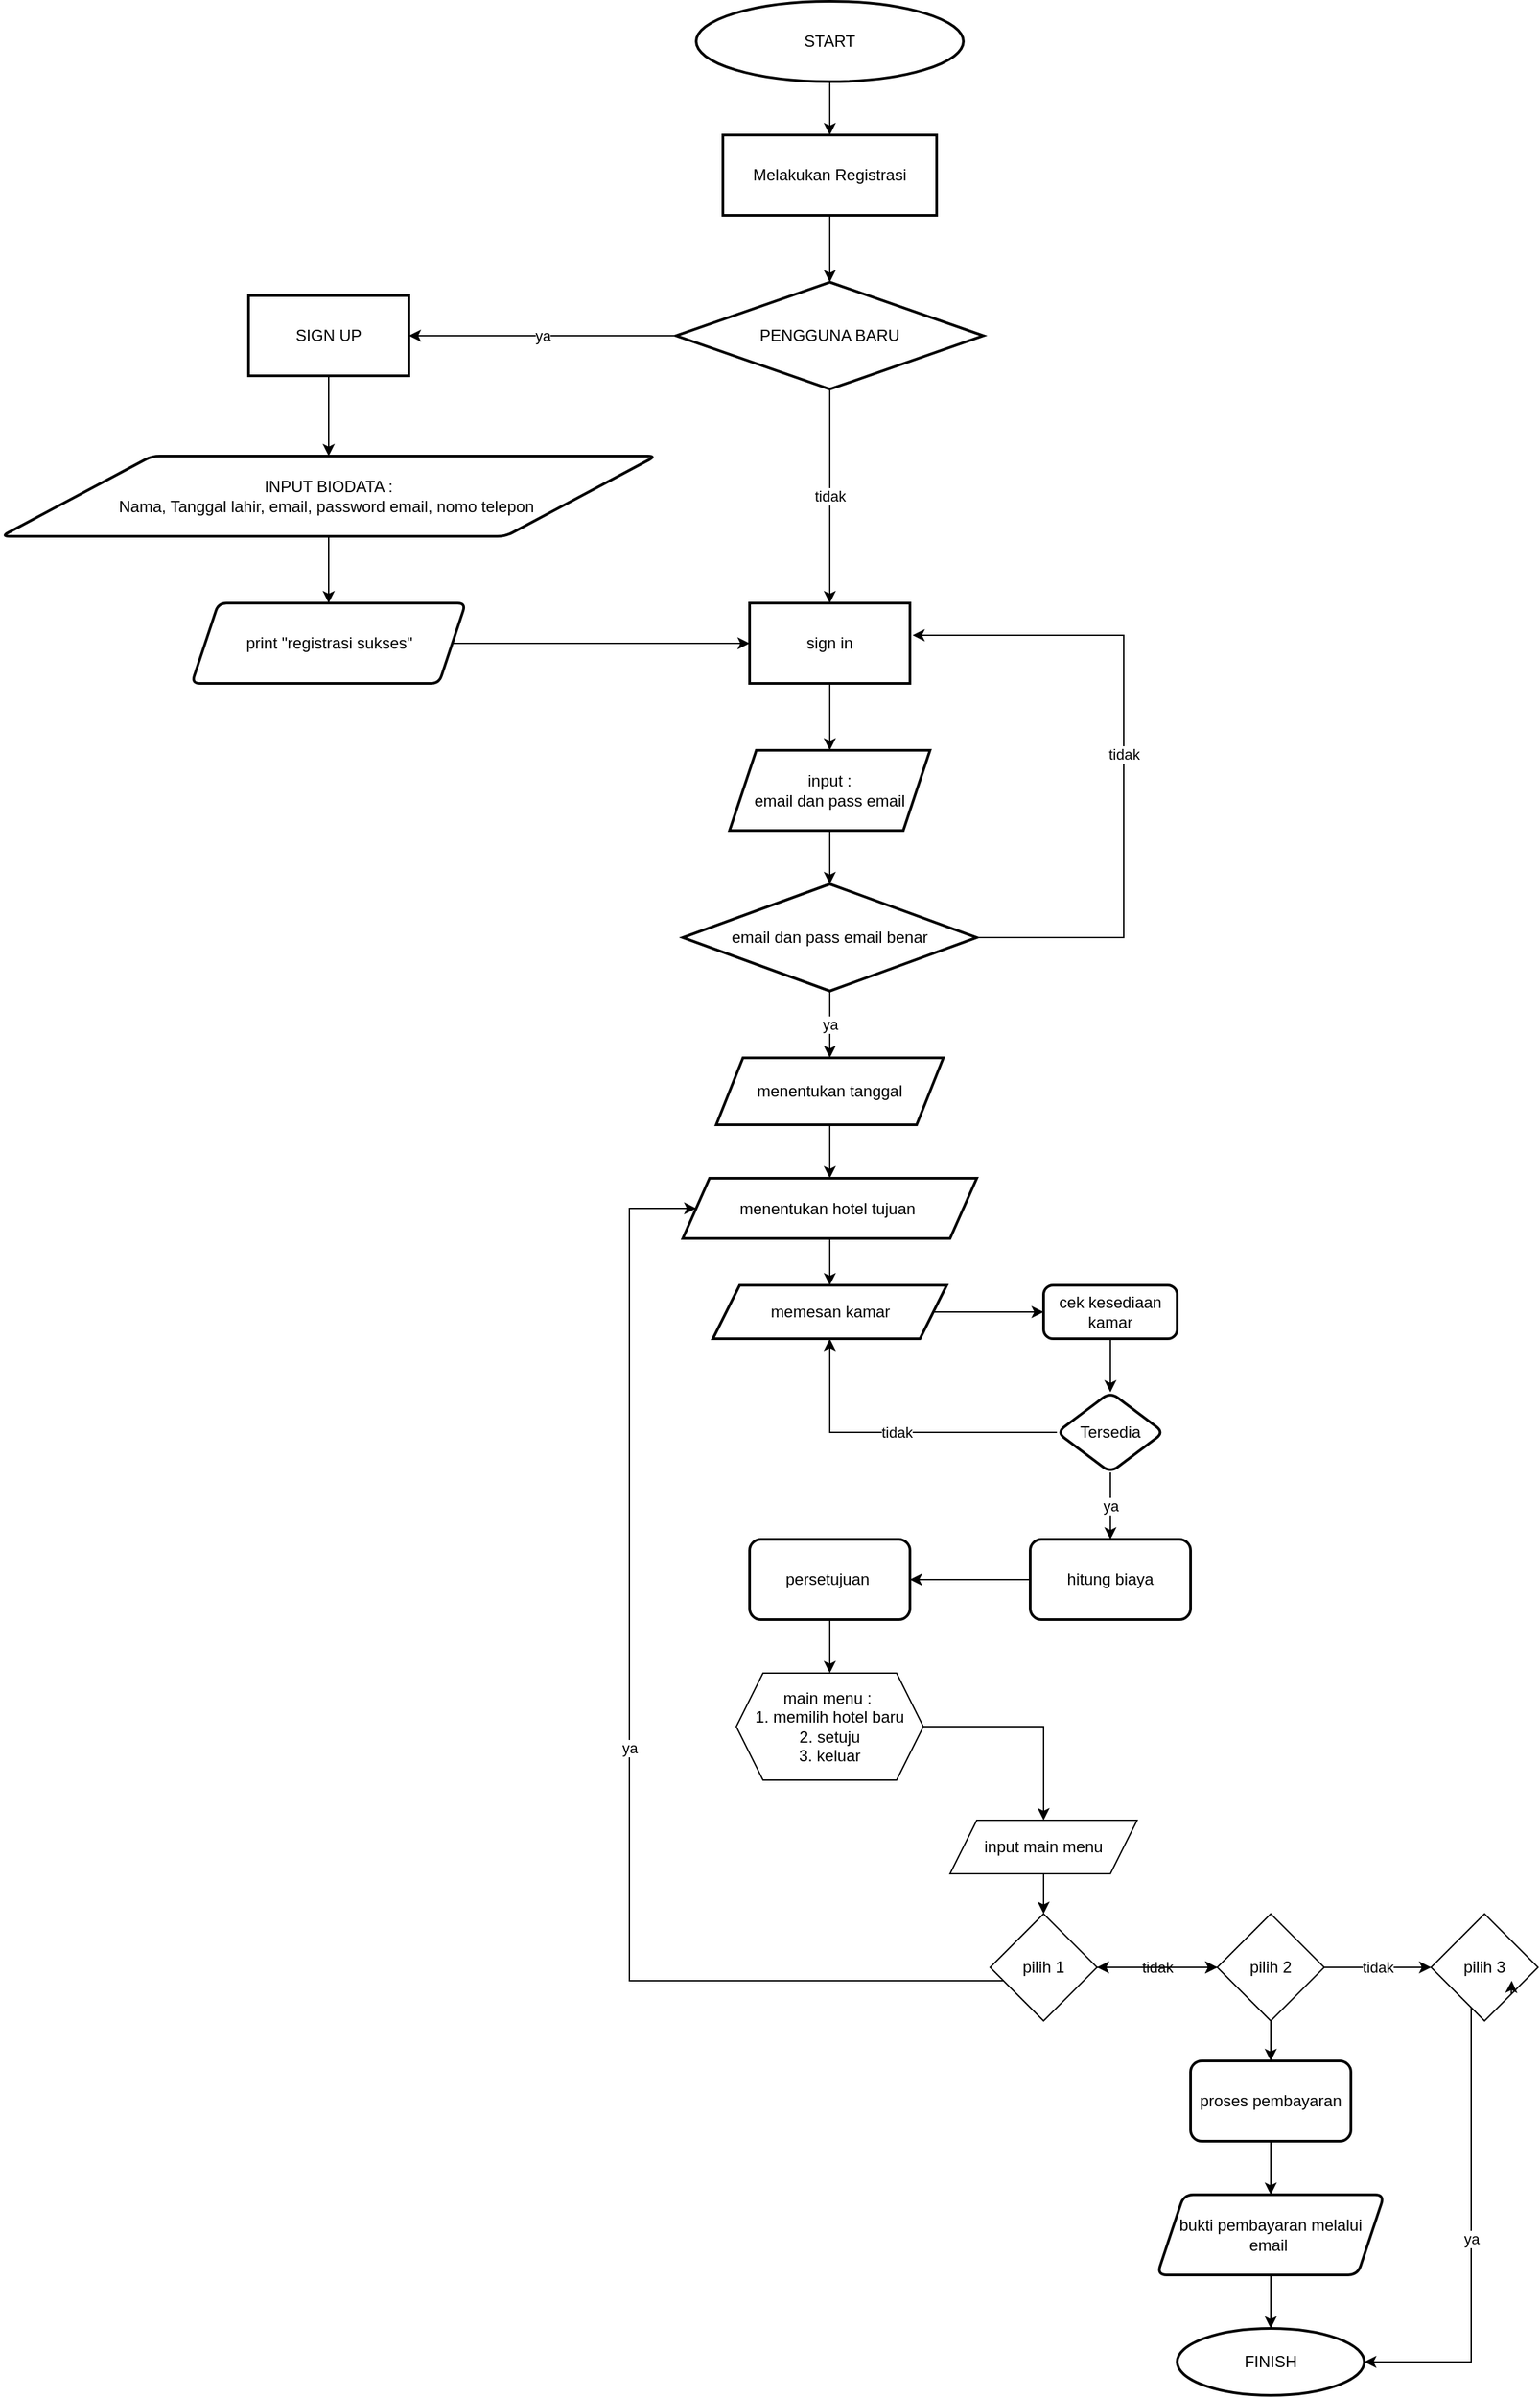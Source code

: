 <mxfile version="24.8.6">
  <diagram name="Page-1" id="SXcJZMoiMjdgK5n2fo-d">
    <mxGraphModel dx="2284" dy="822" grid="1" gridSize="10" guides="1" tooltips="1" connect="1" arrows="1" fold="1" page="1" pageScale="1" pageWidth="850" pageHeight="1100" math="0" shadow="0">
      <root>
        <mxCell id="0" />
        <mxCell id="1" parent="0" />
        <mxCell id="0XBhOKkoEBxMwg9nU0cD-5" value="" style="edgeStyle=orthogonalEdgeStyle;rounded=0;orthogonalLoop=1;jettySize=auto;html=1;" parent="1" source="0XBhOKkoEBxMwg9nU0cD-3" target="0XBhOKkoEBxMwg9nU0cD-4" edge="1">
          <mxGeometry relative="1" as="geometry" />
        </mxCell>
        <mxCell id="0XBhOKkoEBxMwg9nU0cD-3" value="START" style="strokeWidth=2;html=1;shape=mxgraph.flowchart.start_1;whiteSpace=wrap;" parent="1" vertex="1">
          <mxGeometry x="330" y="20" width="200" height="60" as="geometry" />
        </mxCell>
        <mxCell id="0XBhOKkoEBxMwg9nU0cD-7" value="" style="edgeStyle=orthogonalEdgeStyle;rounded=0;orthogonalLoop=1;jettySize=auto;html=1;" parent="1" source="0XBhOKkoEBxMwg9nU0cD-4" target="0XBhOKkoEBxMwg9nU0cD-6" edge="1">
          <mxGeometry relative="1" as="geometry" />
        </mxCell>
        <mxCell id="0XBhOKkoEBxMwg9nU0cD-4" value="Melakukan Registrasi" style="whiteSpace=wrap;html=1;strokeWidth=2;" parent="1" vertex="1">
          <mxGeometry x="350" y="120" width="160" height="60" as="geometry" />
        </mxCell>
        <mxCell id="0XBhOKkoEBxMwg9nU0cD-9" value="ya" style="edgeStyle=orthogonalEdgeStyle;rounded=0;orthogonalLoop=1;jettySize=auto;html=1;" parent="1" source="0XBhOKkoEBxMwg9nU0cD-6" target="0XBhOKkoEBxMwg9nU0cD-8" edge="1">
          <mxGeometry relative="1" as="geometry" />
        </mxCell>
        <mxCell id="0XBhOKkoEBxMwg9nU0cD-17" value="tidak" style="edgeStyle=orthogonalEdgeStyle;rounded=0;orthogonalLoop=1;jettySize=auto;html=1;" parent="1" source="0XBhOKkoEBxMwg9nU0cD-6" target="0XBhOKkoEBxMwg9nU0cD-16" edge="1">
          <mxGeometry relative="1" as="geometry" />
        </mxCell>
        <mxCell id="0XBhOKkoEBxMwg9nU0cD-6" value="PENGGUNA BARU" style="rhombus;whiteSpace=wrap;html=1;strokeWidth=2;" parent="1" vertex="1">
          <mxGeometry x="315" y="230" width="230" height="80" as="geometry" />
        </mxCell>
        <mxCell id="0XBhOKkoEBxMwg9nU0cD-11" value="" style="edgeStyle=orthogonalEdgeStyle;rounded=0;orthogonalLoop=1;jettySize=auto;html=1;" parent="1" source="0XBhOKkoEBxMwg9nU0cD-8" target="0XBhOKkoEBxMwg9nU0cD-10" edge="1">
          <mxGeometry relative="1" as="geometry" />
        </mxCell>
        <mxCell id="0XBhOKkoEBxMwg9nU0cD-8" value="SIGN UP" style="whiteSpace=wrap;html=1;strokeWidth=2;" parent="1" vertex="1">
          <mxGeometry x="-5" y="240" width="120" height="60" as="geometry" />
        </mxCell>
        <mxCell id="0XBhOKkoEBxMwg9nU0cD-15" value="" style="edgeStyle=orthogonalEdgeStyle;rounded=0;orthogonalLoop=1;jettySize=auto;html=1;" parent="1" source="0XBhOKkoEBxMwg9nU0cD-10" target="0XBhOKkoEBxMwg9nU0cD-14" edge="1">
          <mxGeometry relative="1" as="geometry" />
        </mxCell>
        <mxCell id="0XBhOKkoEBxMwg9nU0cD-10" value="INPUT BIODATA :&lt;br&gt;&lt;div&gt;Nama, Tanggal lahir, email, password email, nomo telepon&amp;nbsp;&lt;/div&gt;" style="shape=parallelogram;html=1;strokeWidth=2;perimeter=parallelogramPerimeter;whiteSpace=wrap;rounded=1;arcSize=12;size=0.23;" parent="1" vertex="1">
          <mxGeometry x="-190" y="360" width="490" height="60" as="geometry" />
        </mxCell>
        <mxCell id="0XBhOKkoEBxMwg9nU0cD-18" style="edgeStyle=orthogonalEdgeStyle;rounded=0;orthogonalLoop=1;jettySize=auto;html=1;entryX=0;entryY=0.5;entryDx=0;entryDy=0;" parent="1" source="0XBhOKkoEBxMwg9nU0cD-14" target="0XBhOKkoEBxMwg9nU0cD-16" edge="1">
          <mxGeometry relative="1" as="geometry" />
        </mxCell>
        <mxCell id="0XBhOKkoEBxMwg9nU0cD-14" value="print &quot;registrasi sukses&quot;" style="shape=parallelogram;perimeter=parallelogramPerimeter;whiteSpace=wrap;html=1;fixedSize=1;strokeWidth=2;rounded=1;arcSize=12;" parent="1" vertex="1">
          <mxGeometry x="-47.5" y="470" width="205" height="60" as="geometry" />
        </mxCell>
        <mxCell id="0XBhOKkoEBxMwg9nU0cD-20" value="" style="edgeStyle=orthogonalEdgeStyle;rounded=0;orthogonalLoop=1;jettySize=auto;html=1;" parent="1" source="0XBhOKkoEBxMwg9nU0cD-16" target="0XBhOKkoEBxMwg9nU0cD-19" edge="1">
          <mxGeometry relative="1" as="geometry" />
        </mxCell>
        <mxCell id="0XBhOKkoEBxMwg9nU0cD-16" value="sign in" style="whiteSpace=wrap;html=1;strokeWidth=2;" parent="1" vertex="1">
          <mxGeometry x="370" y="470" width="120" height="60" as="geometry" />
        </mxCell>
        <mxCell id="0XBhOKkoEBxMwg9nU0cD-22" value="" style="edgeStyle=orthogonalEdgeStyle;rounded=0;orthogonalLoop=1;jettySize=auto;html=1;" parent="1" source="0XBhOKkoEBxMwg9nU0cD-19" target="0XBhOKkoEBxMwg9nU0cD-21" edge="1">
          <mxGeometry relative="1" as="geometry" />
        </mxCell>
        <mxCell id="0XBhOKkoEBxMwg9nU0cD-19" value="input :&lt;br&gt;email dan pass email" style="shape=parallelogram;perimeter=parallelogramPerimeter;whiteSpace=wrap;html=1;fixedSize=1;strokeWidth=2;" parent="1" vertex="1">
          <mxGeometry x="355" y="580" width="150" height="60" as="geometry" />
        </mxCell>
        <mxCell id="0XBhOKkoEBxMwg9nU0cD-24" value="ya" style="edgeStyle=orthogonalEdgeStyle;rounded=0;orthogonalLoop=1;jettySize=auto;html=1;" parent="1" source="0XBhOKkoEBxMwg9nU0cD-21" target="0XBhOKkoEBxMwg9nU0cD-23" edge="1">
          <mxGeometry relative="1" as="geometry" />
        </mxCell>
        <mxCell id="0XBhOKkoEBxMwg9nU0cD-21" value="email dan pass email benar" style="rhombus;whiteSpace=wrap;html=1;strokeWidth=2;" parent="1" vertex="1">
          <mxGeometry x="320" y="680" width="220" height="80" as="geometry" />
        </mxCell>
        <mxCell id="0XBhOKkoEBxMwg9nU0cD-27" value="" style="edgeStyle=orthogonalEdgeStyle;rounded=0;orthogonalLoop=1;jettySize=auto;html=1;" parent="1" source="0XBhOKkoEBxMwg9nU0cD-23" target="0XBhOKkoEBxMwg9nU0cD-26" edge="1">
          <mxGeometry relative="1" as="geometry" />
        </mxCell>
        <mxCell id="0XBhOKkoEBxMwg9nU0cD-23" value="menentukan tanggal" style="shape=parallelogram;perimeter=parallelogramPerimeter;whiteSpace=wrap;html=1;fixedSize=1;strokeWidth=2;" parent="1" vertex="1">
          <mxGeometry x="345" y="810" width="170" height="50" as="geometry" />
        </mxCell>
        <mxCell id="0XBhOKkoEBxMwg9nU0cD-25" value="tidak" style="edgeStyle=orthogonalEdgeStyle;rounded=0;orthogonalLoop=1;jettySize=auto;html=1;" parent="1" source="0XBhOKkoEBxMwg9nU0cD-21" edge="1">
          <mxGeometry relative="1" as="geometry">
            <mxPoint x="492" y="494" as="targetPoint" />
            <Array as="points">
              <mxPoint x="650" y="720" />
              <mxPoint x="650" y="494" />
            </Array>
          </mxGeometry>
        </mxCell>
        <mxCell id="0XBhOKkoEBxMwg9nU0cD-29" value="" style="edgeStyle=orthogonalEdgeStyle;rounded=0;orthogonalLoop=1;jettySize=auto;html=1;" parent="1" source="0XBhOKkoEBxMwg9nU0cD-26" target="0XBhOKkoEBxMwg9nU0cD-28" edge="1">
          <mxGeometry relative="1" as="geometry" />
        </mxCell>
        <mxCell id="0XBhOKkoEBxMwg9nU0cD-26" value="menentukan hotel tujuan&amp;nbsp;" style="shape=parallelogram;perimeter=parallelogramPerimeter;whiteSpace=wrap;html=1;fixedSize=1;strokeWidth=2;" parent="1" vertex="1">
          <mxGeometry x="320" y="900" width="220" height="45" as="geometry" />
        </mxCell>
        <mxCell id="sqASYKX8PagT-bv-Q4SQ-2" style="edgeStyle=orthogonalEdgeStyle;rounded=0;orthogonalLoop=1;jettySize=auto;html=1;entryX=0;entryY=0.5;entryDx=0;entryDy=0;" parent="1" source="0XBhOKkoEBxMwg9nU0cD-28" target="sqASYKX8PagT-bv-Q4SQ-1" edge="1">
          <mxGeometry relative="1" as="geometry" />
        </mxCell>
        <mxCell id="0XBhOKkoEBxMwg9nU0cD-28" value="memesan kamar" style="shape=parallelogram;perimeter=parallelogramPerimeter;whiteSpace=wrap;html=1;fixedSize=1;strokeWidth=2;" parent="1" vertex="1">
          <mxGeometry x="342.5" y="980" width="175" height="40" as="geometry" />
        </mxCell>
        <mxCell id="sqASYKX8PagT-bv-Q4SQ-4" value="" style="edgeStyle=orthogonalEdgeStyle;rounded=0;orthogonalLoop=1;jettySize=auto;html=1;" parent="1" source="sqASYKX8PagT-bv-Q4SQ-1" target="sqASYKX8PagT-bv-Q4SQ-3" edge="1">
          <mxGeometry relative="1" as="geometry" />
        </mxCell>
        <mxCell id="sqASYKX8PagT-bv-Q4SQ-1" value="cek kesediaan kamar" style="rounded=1;whiteSpace=wrap;html=1;absoluteArcSize=1;arcSize=14;strokeWidth=2;" parent="1" vertex="1">
          <mxGeometry x="590" y="980" width="100" height="40" as="geometry" />
        </mxCell>
        <mxCell id="sqASYKX8PagT-bv-Q4SQ-6" value="ya" style="edgeStyle=orthogonalEdgeStyle;rounded=0;orthogonalLoop=1;jettySize=auto;html=1;" parent="1" source="sqASYKX8PagT-bv-Q4SQ-3" target="sqASYKX8PagT-bv-Q4SQ-5" edge="1">
          <mxGeometry relative="1" as="geometry" />
        </mxCell>
        <mxCell id="GU_X4AUS1Dnj0P8QR5CS-1" value="tidak" style="edgeStyle=orthogonalEdgeStyle;rounded=0;orthogonalLoop=1;jettySize=auto;html=1;entryX=0.5;entryY=1;entryDx=0;entryDy=0;" parent="1" source="sqASYKX8PagT-bv-Q4SQ-3" target="0XBhOKkoEBxMwg9nU0cD-28" edge="1">
          <mxGeometry relative="1" as="geometry" />
        </mxCell>
        <mxCell id="sqASYKX8PagT-bv-Q4SQ-3" value="Tersedia" style="rhombus;whiteSpace=wrap;html=1;rounded=1;arcSize=14;strokeWidth=2;" parent="1" vertex="1">
          <mxGeometry x="600" y="1060" width="80" height="60" as="geometry" />
        </mxCell>
        <mxCell id="sqASYKX8PagT-bv-Q4SQ-8" value="" style="edgeStyle=orthogonalEdgeStyle;rounded=0;orthogonalLoop=1;jettySize=auto;html=1;" parent="1" source="sqASYKX8PagT-bv-Q4SQ-5" target="sqASYKX8PagT-bv-Q4SQ-7" edge="1">
          <mxGeometry relative="1" as="geometry" />
        </mxCell>
        <mxCell id="sqASYKX8PagT-bv-Q4SQ-5" value="hitung biaya" style="whiteSpace=wrap;html=1;rounded=1;arcSize=14;strokeWidth=2;" parent="1" vertex="1">
          <mxGeometry x="580" y="1170" width="120" height="60" as="geometry" />
        </mxCell>
        <mxCell id="GU_X4AUS1Dnj0P8QR5CS-16" style="edgeStyle=orthogonalEdgeStyle;rounded=0;orthogonalLoop=1;jettySize=auto;html=1;entryX=0.5;entryY=0;entryDx=0;entryDy=0;" parent="1" source="sqASYKX8PagT-bv-Q4SQ-7" target="GU_X4AUS1Dnj0P8QR5CS-15" edge="1">
          <mxGeometry relative="1" as="geometry" />
        </mxCell>
        <mxCell id="sqASYKX8PagT-bv-Q4SQ-7" value="persetujuan&amp;nbsp;" style="whiteSpace=wrap;html=1;rounded=1;arcSize=14;strokeWidth=2;" parent="1" vertex="1">
          <mxGeometry x="370" y="1170" width="120" height="60" as="geometry" />
        </mxCell>
        <mxCell id="sqASYKX8PagT-bv-Q4SQ-16" value="" style="edgeStyle=orthogonalEdgeStyle;rounded=0;orthogonalLoop=1;jettySize=auto;html=1;" parent="1" source="sqASYKX8PagT-bv-Q4SQ-11" target="sqASYKX8PagT-bv-Q4SQ-15" edge="1">
          <mxGeometry relative="1" as="geometry" />
        </mxCell>
        <mxCell id="sqASYKX8PagT-bv-Q4SQ-11" value="proses pembayaran" style="whiteSpace=wrap;html=1;rounded=1;arcSize=14;strokeWidth=2;" parent="1" vertex="1">
          <mxGeometry x="700" y="1560" width="120" height="60" as="geometry" />
        </mxCell>
        <mxCell id="sqASYKX8PagT-bv-Q4SQ-18" value="" style="edgeStyle=orthogonalEdgeStyle;rounded=0;orthogonalLoop=1;jettySize=auto;html=1;" parent="1" source="sqASYKX8PagT-bv-Q4SQ-15" target="sqASYKX8PagT-bv-Q4SQ-17" edge="1">
          <mxGeometry relative="1" as="geometry" />
        </mxCell>
        <mxCell id="sqASYKX8PagT-bv-Q4SQ-15" value="bukti pembayaran melalui email&amp;nbsp;" style="shape=parallelogram;perimeter=parallelogramPerimeter;whiteSpace=wrap;html=1;fixedSize=1;rounded=1;arcSize=14;strokeWidth=2;" parent="1" vertex="1">
          <mxGeometry x="675" y="1660" width="170" height="60" as="geometry" />
        </mxCell>
        <mxCell id="sqASYKX8PagT-bv-Q4SQ-17" value="FINISH" style="ellipse;whiteSpace=wrap;html=1;rounded=1;arcSize=14;strokeWidth=2;" parent="1" vertex="1">
          <mxGeometry x="690" y="1760" width="140" height="50" as="geometry" />
        </mxCell>
        <mxCell id="GU_X4AUS1Dnj0P8QR5CS-19" value="" style="edgeStyle=orthogonalEdgeStyle;rounded=0;orthogonalLoop=1;jettySize=auto;html=1;" parent="1" source="GU_X4AUS1Dnj0P8QR5CS-15" target="GU_X4AUS1Dnj0P8QR5CS-18" edge="1">
          <mxGeometry relative="1" as="geometry" />
        </mxCell>
        <mxCell id="GU_X4AUS1Dnj0P8QR5CS-15" value="main menu :&amp;nbsp;&lt;div&gt;1. memilih hotel baru&lt;/div&gt;&lt;div&gt;&lt;span style=&quot;background-color: initial;&quot;&gt;2. setuju&lt;/span&gt;&lt;/div&gt;&lt;div&gt;&lt;span style=&quot;background-color: initial;&quot;&gt;3. keluar&lt;/span&gt;&lt;/div&gt;" style="shape=hexagon;perimeter=hexagonPerimeter2;whiteSpace=wrap;html=1;fixedSize=1;" parent="1" vertex="1">
          <mxGeometry x="360" y="1270" width="140" height="80" as="geometry" />
        </mxCell>
        <mxCell id="GU_X4AUS1Dnj0P8QR5CS-21" value="" style="edgeStyle=orthogonalEdgeStyle;rounded=0;orthogonalLoop=1;jettySize=auto;html=1;" parent="1" source="GU_X4AUS1Dnj0P8QR5CS-18" target="GU_X4AUS1Dnj0P8QR5CS-20" edge="1">
          <mxGeometry relative="1" as="geometry" />
        </mxCell>
        <mxCell id="GU_X4AUS1Dnj0P8QR5CS-18" value="input main menu" style="shape=parallelogram;perimeter=parallelogramPerimeter;whiteSpace=wrap;html=1;fixedSize=1;" parent="1" vertex="1">
          <mxGeometry x="520" y="1380" width="140" height="40" as="geometry" />
        </mxCell>
        <mxCell id="GU_X4AUS1Dnj0P8QR5CS-23" value="" style="edgeStyle=orthogonalEdgeStyle;rounded=0;orthogonalLoop=1;jettySize=auto;html=1;" parent="1" source="GU_X4AUS1Dnj0P8QR5CS-20" target="GU_X4AUS1Dnj0P8QR5CS-22" edge="1">
          <mxGeometry relative="1" as="geometry" />
        </mxCell>
        <mxCell id="GU_X4AUS1Dnj0P8QR5CS-26" value="ya" style="edgeStyle=orthogonalEdgeStyle;rounded=0;orthogonalLoop=1;jettySize=auto;html=1;entryX=0;entryY=0.5;entryDx=0;entryDy=0;" parent="1" source="GU_X4AUS1Dnj0P8QR5CS-20" target="0XBhOKkoEBxMwg9nU0cD-26" edge="1">
          <mxGeometry relative="1" as="geometry">
            <Array as="points">
              <mxPoint x="280" y="1500" />
              <mxPoint x="280" y="923" />
            </Array>
          </mxGeometry>
        </mxCell>
        <mxCell id="GU_X4AUS1Dnj0P8QR5CS-27" value="tidak" style="edgeStyle=orthogonalEdgeStyle;rounded=0;orthogonalLoop=1;jettySize=auto;html=1;" parent="1" source="GU_X4AUS1Dnj0P8QR5CS-20" target="GU_X4AUS1Dnj0P8QR5CS-22" edge="1">
          <mxGeometry relative="1" as="geometry" />
        </mxCell>
        <mxCell id="GU_X4AUS1Dnj0P8QR5CS-25" value="tidak" style="edgeStyle=orthogonalEdgeStyle;rounded=0;orthogonalLoop=1;jettySize=auto;html=1;" parent="1" source="GU_X4AUS1Dnj0P8QR5CS-22" target="GU_X4AUS1Dnj0P8QR5CS-24" edge="1">
          <mxGeometry relative="1" as="geometry" />
        </mxCell>
        <mxCell id="GU_X4AUS1Dnj0P8QR5CS-28" value="ya" style="edgeStyle=orthogonalEdgeStyle;rounded=0;orthogonalLoop=1;jettySize=auto;html=1;" parent="1" source="GU_X4AUS1Dnj0P8QR5CS-20" target="sqASYKX8PagT-bv-Q4SQ-11" edge="1">
          <mxGeometry relative="1" as="geometry" />
        </mxCell>
        <mxCell id="GU_X4AUS1Dnj0P8QR5CS-22" value="pilih 2" style="rhombus;whiteSpace=wrap;html=1;" parent="1" vertex="1">
          <mxGeometry x="720" y="1450" width="80" height="80" as="geometry" />
        </mxCell>
        <mxCell id="GU_X4AUS1Dnj0P8QR5CS-30" value="ya" style="edgeStyle=orthogonalEdgeStyle;rounded=0;orthogonalLoop=1;jettySize=auto;html=1;entryX=1;entryY=0.5;entryDx=0;entryDy=0;" parent="1" source="GU_X4AUS1Dnj0P8QR5CS-24" target="sqASYKX8PagT-bv-Q4SQ-17" edge="1">
          <mxGeometry relative="1" as="geometry">
            <Array as="points">
              <mxPoint x="910" y="1785" />
            </Array>
          </mxGeometry>
        </mxCell>
        <mxCell id="GU_X4AUS1Dnj0P8QR5CS-24" value="pilih 3" style="rhombus;whiteSpace=wrap;html=1;" parent="1" vertex="1">
          <mxGeometry x="880" y="1450" width="80" height="80" as="geometry" />
        </mxCell>
        <mxCell id="GU_X4AUS1Dnj0P8QR5CS-29" style="edgeStyle=orthogonalEdgeStyle;rounded=0;orthogonalLoop=1;jettySize=auto;html=1;exitX=1;exitY=1;exitDx=0;exitDy=0;entryX=0.754;entryY=0.625;entryDx=0;entryDy=0;entryPerimeter=0;" parent="1" source="GU_X4AUS1Dnj0P8QR5CS-24" target="GU_X4AUS1Dnj0P8QR5CS-24" edge="1">
          <mxGeometry relative="1" as="geometry" />
        </mxCell>
        <mxCell id="GU_X4AUS1Dnj0P8QR5CS-31" value="" style="edgeStyle=orthogonalEdgeStyle;rounded=0;orthogonalLoop=1;jettySize=auto;html=1;" parent="1" source="GU_X4AUS1Dnj0P8QR5CS-22" target="GU_X4AUS1Dnj0P8QR5CS-20" edge="1">
          <mxGeometry relative="1" as="geometry">
            <mxPoint x="660" y="1500" as="sourcePoint" />
            <mxPoint x="590" y="1570" as="targetPoint" />
          </mxGeometry>
        </mxCell>
        <mxCell id="GU_X4AUS1Dnj0P8QR5CS-20" value="pilih 1" style="rhombus;whiteSpace=wrap;html=1;" parent="1" vertex="1">
          <mxGeometry x="550" y="1450" width="80" height="80" as="geometry" />
        </mxCell>
      </root>
    </mxGraphModel>
  </diagram>
</mxfile>
